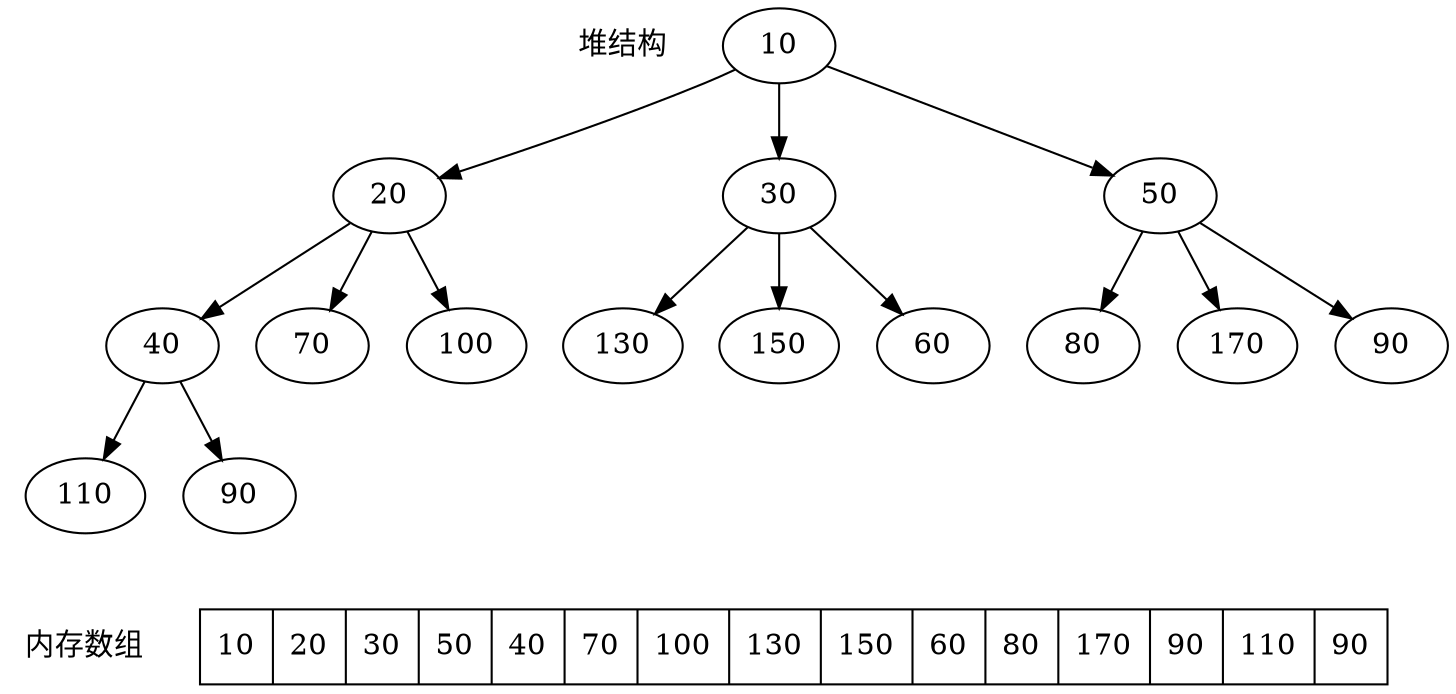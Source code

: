 digraph g{

{
l1[label="堆结构",shape="plaintext"];
n0[label=10];
n1[label=20];
n2[label=30];
n3[label=50];
n4[label=40];
n5[label=70];
n6[label=100];
n7[label=130];
n8[label=150];
n9[label=60];
n10[label=80];
n11[label=170];
n12[label=90];
n13[label=110];
n14[label=90];
n0->{n1,n2,n3};
n1->{n4,n5,n6};
n2->{n7,n8,n9};
n3->{n10,n11,n12};
n4->{n13, n14};
//n0->n9[style="dotted",constraint=false];
}

{
rank="sink";
l2[label="内存数组",shape="plaintext"];
arr[label=" 10 | 20 | 30 | 50 | 40 | 70 | 100 | 130 | 150 | 60 | 80 | 170 | 90 | 110 | 90 ", shape="record"];
}

}

